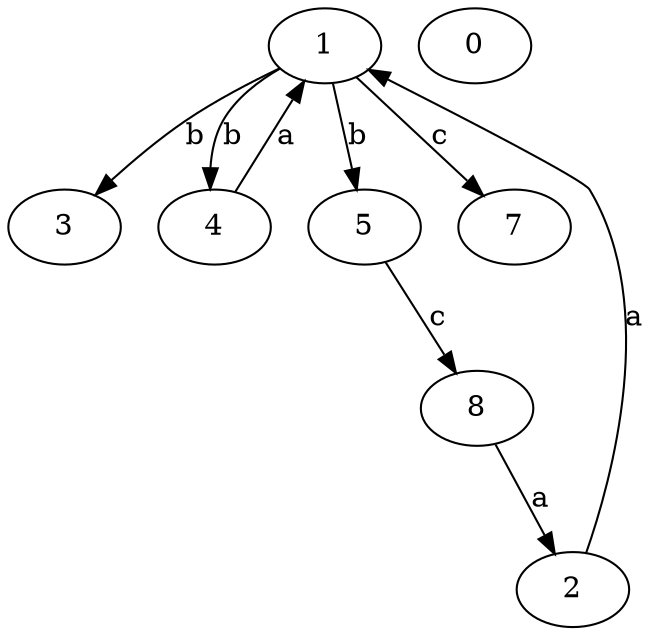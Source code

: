 strict digraph  {
1;
0;
2;
3;
4;
5;
7;
8;
1 -> 3  [label=b];
1 -> 4  [label=b];
1 -> 5  [label=b];
1 -> 7  [label=c];
2 -> 1  [label=a];
4 -> 1  [label=a];
5 -> 8  [label=c];
8 -> 2  [label=a];
}
